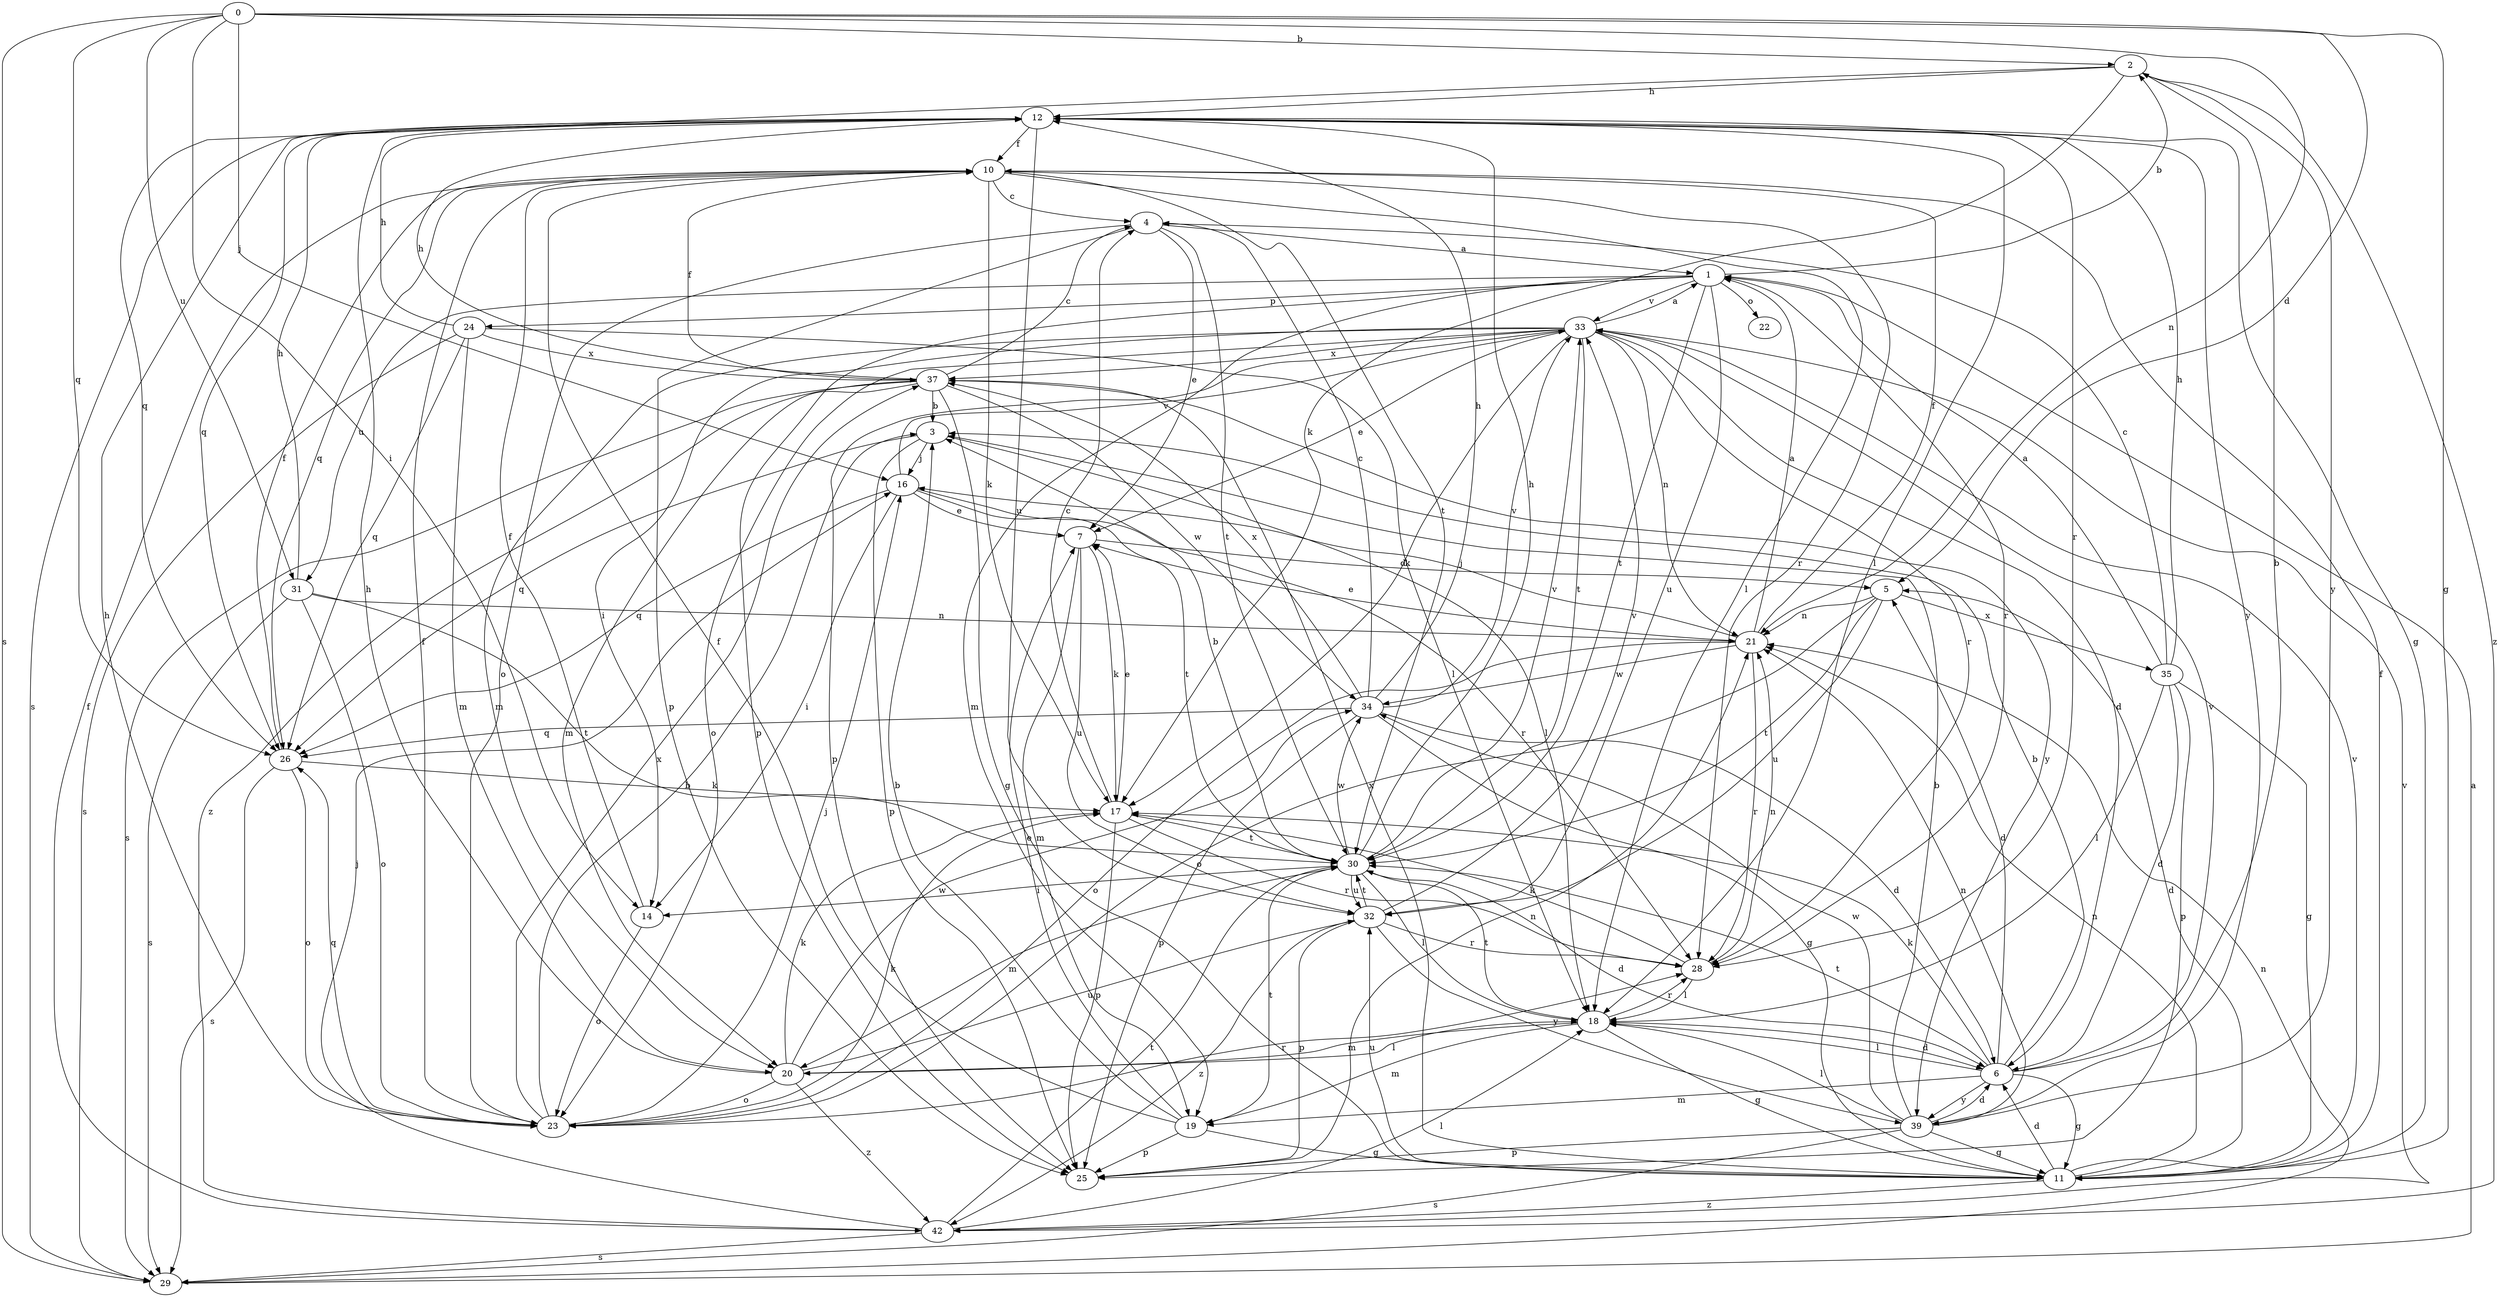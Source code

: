 strict digraph  {
0;
1;
2;
3;
4;
5;
6;
7;
10;
11;
12;
14;
16;
17;
18;
19;
20;
21;
22;
23;
24;
25;
26;
28;
29;
30;
31;
32;
33;
34;
35;
37;
39;
42;
0 -> 2  [label=b];
0 -> 5  [label=d];
0 -> 11  [label=g];
0 -> 14  [label=i];
0 -> 16  [label=j];
0 -> 21  [label=n];
0 -> 26  [label=q];
0 -> 29  [label=s];
0 -> 31  [label=u];
1 -> 2  [label=b];
1 -> 19  [label=m];
1 -> 22  [label=o];
1 -> 24  [label=p];
1 -> 25  [label=p];
1 -> 28  [label=r];
1 -> 30  [label=t];
1 -> 31  [label=u];
1 -> 32  [label=u];
1 -> 33  [label=v];
2 -> 12  [label=h];
2 -> 17  [label=k];
2 -> 26  [label=q];
2 -> 39  [label=y];
2 -> 42  [label=z];
3 -> 16  [label=j];
3 -> 18  [label=l];
3 -> 25  [label=p];
3 -> 26  [label=q];
4 -> 1  [label=a];
4 -> 7  [label=e];
4 -> 23  [label=o];
4 -> 25  [label=p];
4 -> 30  [label=t];
5 -> 21  [label=n];
5 -> 23  [label=o];
5 -> 30  [label=t];
5 -> 32  [label=u];
5 -> 35  [label=x];
6 -> 2  [label=b];
6 -> 3  [label=b];
6 -> 5  [label=d];
6 -> 11  [label=g];
6 -> 17  [label=k];
6 -> 18  [label=l];
6 -> 19  [label=m];
6 -> 30  [label=t];
6 -> 33  [label=v];
6 -> 39  [label=y];
7 -> 5  [label=d];
7 -> 17  [label=k];
7 -> 19  [label=m];
7 -> 32  [label=u];
10 -> 4  [label=c];
10 -> 17  [label=k];
10 -> 18  [label=l];
10 -> 26  [label=q];
10 -> 28  [label=r];
10 -> 30  [label=t];
11 -> 5  [label=d];
11 -> 6  [label=d];
11 -> 10  [label=f];
11 -> 21  [label=n];
11 -> 32  [label=u];
11 -> 33  [label=v];
11 -> 37  [label=x];
11 -> 42  [label=z];
12 -> 10  [label=f];
12 -> 11  [label=g];
12 -> 18  [label=l];
12 -> 26  [label=q];
12 -> 28  [label=r];
12 -> 29  [label=s];
12 -> 32  [label=u];
12 -> 39  [label=y];
14 -> 10  [label=f];
14 -> 23  [label=o];
16 -> 7  [label=e];
16 -> 14  [label=i];
16 -> 26  [label=q];
16 -> 28  [label=r];
16 -> 30  [label=t];
16 -> 33  [label=v];
17 -> 4  [label=c];
17 -> 7  [label=e];
17 -> 25  [label=p];
17 -> 28  [label=r];
17 -> 30  [label=t];
18 -> 6  [label=d];
18 -> 11  [label=g];
18 -> 19  [label=m];
18 -> 20  [label=m];
18 -> 28  [label=r];
18 -> 30  [label=t];
19 -> 3  [label=b];
19 -> 7  [label=e];
19 -> 10  [label=f];
19 -> 11  [label=g];
19 -> 25  [label=p];
19 -> 30  [label=t];
20 -> 12  [label=h];
20 -> 17  [label=k];
20 -> 18  [label=l];
20 -> 23  [label=o];
20 -> 32  [label=u];
20 -> 34  [label=w];
20 -> 42  [label=z];
21 -> 1  [label=a];
21 -> 7  [label=e];
21 -> 10  [label=f];
21 -> 16  [label=j];
21 -> 23  [label=o];
21 -> 28  [label=r];
21 -> 34  [label=w];
23 -> 3  [label=b];
23 -> 10  [label=f];
23 -> 12  [label=h];
23 -> 16  [label=j];
23 -> 17  [label=k];
23 -> 26  [label=q];
23 -> 28  [label=r];
23 -> 37  [label=x];
24 -> 12  [label=h];
24 -> 18  [label=l];
24 -> 20  [label=m];
24 -> 26  [label=q];
24 -> 29  [label=s];
24 -> 37  [label=x];
25 -> 21  [label=n];
26 -> 10  [label=f];
26 -> 17  [label=k];
26 -> 23  [label=o];
26 -> 29  [label=s];
28 -> 17  [label=k];
28 -> 18  [label=l];
28 -> 21  [label=n];
29 -> 1  [label=a];
29 -> 21  [label=n];
30 -> 3  [label=b];
30 -> 6  [label=d];
30 -> 12  [label=h];
30 -> 14  [label=i];
30 -> 18  [label=l];
30 -> 20  [label=m];
30 -> 32  [label=u];
30 -> 33  [label=v];
30 -> 34  [label=w];
31 -> 12  [label=h];
31 -> 21  [label=n];
31 -> 23  [label=o];
31 -> 29  [label=s];
31 -> 30  [label=t];
32 -> 25  [label=p];
32 -> 28  [label=r];
32 -> 30  [label=t];
32 -> 33  [label=v];
32 -> 39  [label=y];
32 -> 42  [label=z];
33 -> 1  [label=a];
33 -> 6  [label=d];
33 -> 7  [label=e];
33 -> 14  [label=i];
33 -> 17  [label=k];
33 -> 20  [label=m];
33 -> 21  [label=n];
33 -> 23  [label=o];
33 -> 25  [label=p];
33 -> 28  [label=r];
33 -> 30  [label=t];
33 -> 37  [label=x];
34 -> 4  [label=c];
34 -> 6  [label=d];
34 -> 11  [label=g];
34 -> 12  [label=h];
34 -> 25  [label=p];
34 -> 26  [label=q];
34 -> 33  [label=v];
34 -> 37  [label=x];
35 -> 1  [label=a];
35 -> 4  [label=c];
35 -> 6  [label=d];
35 -> 11  [label=g];
35 -> 12  [label=h];
35 -> 18  [label=l];
35 -> 25  [label=p];
37 -> 3  [label=b];
37 -> 4  [label=c];
37 -> 10  [label=f];
37 -> 11  [label=g];
37 -> 12  [label=h];
37 -> 20  [label=m];
37 -> 29  [label=s];
37 -> 34  [label=w];
37 -> 39  [label=y];
37 -> 42  [label=z];
39 -> 3  [label=b];
39 -> 6  [label=d];
39 -> 11  [label=g];
39 -> 18  [label=l];
39 -> 21  [label=n];
39 -> 25  [label=p];
39 -> 29  [label=s];
39 -> 34  [label=w];
42 -> 10  [label=f];
42 -> 16  [label=j];
42 -> 18  [label=l];
42 -> 29  [label=s];
42 -> 30  [label=t];
42 -> 33  [label=v];
}
